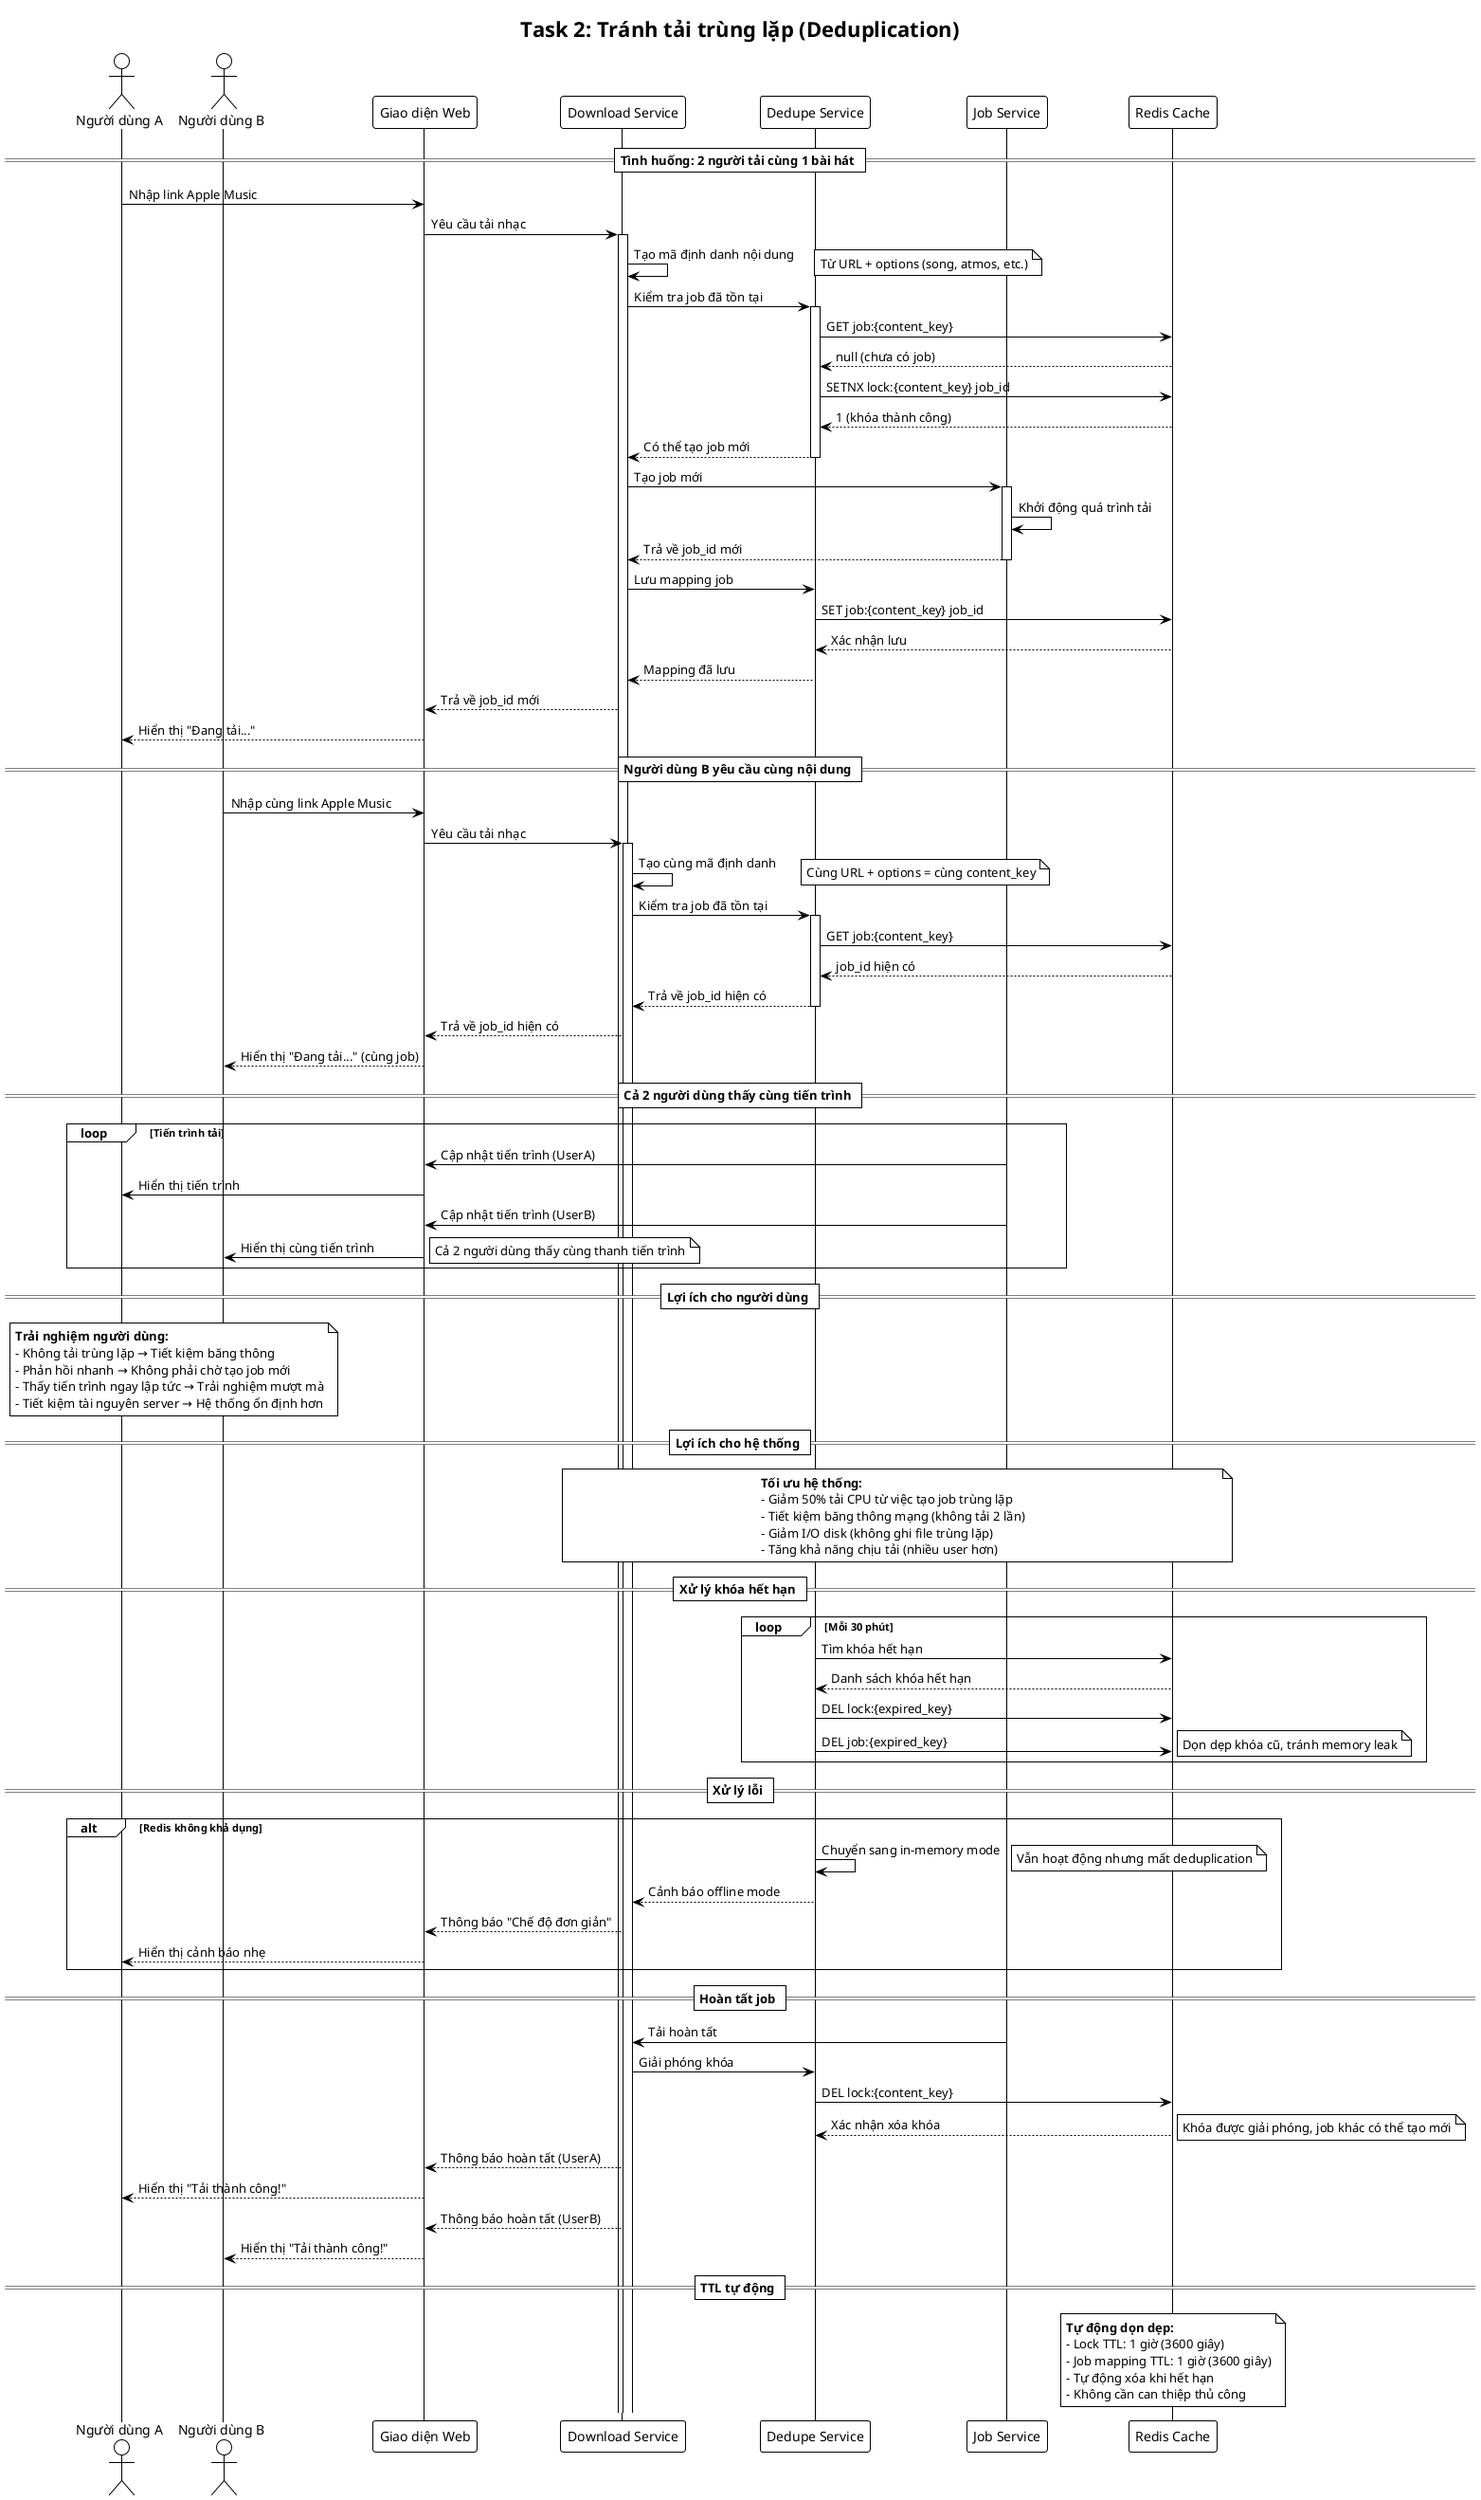@startuml Task2_Deduplication
!theme plain
title Task 2: Tránh tải trùng lặp (Deduplication)

actor "Người dùng A" as UserA
actor "Người dùng B" as UserB
participant "Giao diện Web" as Frontend
participant "Download Service" as DownloadService
participant "Dedupe Service" as DedupeService
participant "Job Service" as JobService
participant "Redis Cache" as Redis

== Tình huống: 2 người tải cùng 1 bài hát ==

UserA -> Frontend: Nhập link Apple Music
Frontend -> DownloadService: Yêu cầu tải nhạc
activate DownloadService

DownloadService -> DownloadService: Tạo mã định danh nội dung
note right: Từ URL + options (song, atmos, etc.)

DownloadService -> DedupeService: Kiểm tra job đã tồn tại
activate DedupeService
DedupeService -> Redis: GET job:{content_key}
Redis --> DedupeService: null (chưa có job)
DedupeService -> Redis: SETNX lock:{content_key} job_id
Redis --> DedupeService: 1 (khóa thành công)
DedupeService --> DownloadService: Có thể tạo job mới
deactivate DedupeService

DownloadService -> JobService: Tạo job mới
activate JobService
JobService -> JobService: Khởi động quá trình tải
JobService --> DownloadService: Trả về job_id mới
deactivate JobService

DownloadService -> DedupeService: Lưu mapping job
DedupeService -> Redis: SET job:{content_key} job_id
Redis --> DedupeService: Xác nhận lưu
DedupeService --> DownloadService: Mapping đã lưu
DownloadService --> Frontend: Trả về job_id mới
Frontend --> UserA: Hiển thị "Đang tải..."

== Người dùng B yêu cầu cùng nội dung ==

UserB -> Frontend: Nhập cùng link Apple Music
Frontend -> DownloadService: Yêu cầu tải nhạc
activate DownloadService

DownloadService -> DownloadService: Tạo cùng mã định danh
note right: Cùng URL + options = cùng content_key

DownloadService -> DedupeService: Kiểm tra job đã tồn tại
activate DedupeService
DedupeService -> Redis: GET job:{content_key}
Redis --> DedupeService: job_id hiện có
DedupeService --> DownloadService: Trả về job_id hiện có
deactivate DedupeService

DownloadService --> Frontend: Trả về job_id hiện có
Frontend --> UserB: Hiển thị "Đang tải..." (cùng job)

== Cả 2 người dùng thấy cùng tiến trình ==

loop Tiến trình tải
    JobService -> Frontend: Cập nhật tiến trình (UserA)
    Frontend -> UserA: Hiển thị tiến trình
    
    JobService -> Frontend: Cập nhật tiến trình (UserB)
    Frontend -> UserB: Hiển thị cùng tiến trình
    note right: Cả 2 người dùng thấy cùng thanh tiến trình
end

== Lợi ích cho người dùng ==

note over UserA, UserB
  **Trải nghiệm người dùng:**
  - Không tải trùng lặp → Tiết kiệm băng thông
  - Phản hồi nhanh → Không phải chờ tạo job mới
  - Thấy tiến trình ngay lập tức → Trải nghiệm mượt mà
  - Tiết kiệm tài nguyên server → Hệ thống ổn định hơn
end note

== Lợi ích cho hệ thống ==

note over DownloadService, Redis
  **Tối ưu hệ thống:**
  - Giảm 50% tải CPU từ việc tạo job trùng lặp
  - Tiết kiệm băng thông mạng (không tải 2 lần)
  - Giảm I/O disk (không ghi file trùng lặp)
  - Tăng khả năng chịu tải (nhiều user hơn)
end note

== Xử lý khóa hết hạn ==

loop Mỗi 30 phút
    DedupeService -> Redis: Tìm khóa hết hạn
    Redis --> DedupeService: Danh sách khóa hết hạn
    DedupeService -> Redis: DEL lock:{expired_key}
    DedupeService -> Redis: DEL job:{expired_key}
    note right: Dọn dẹp khóa cũ, tránh memory leak
end

== Xử lý lỗi ==

alt Redis không khả dụng
    DedupeService -> DedupeService: Chuyển sang in-memory mode
    note right: Vẫn hoạt động nhưng mất deduplication
    DedupeService --> DownloadService: Cảnh báo offline mode
    DownloadService --> Frontend: Thông báo "Chế độ đơn giản"
    Frontend --> UserA: Hiển thị cảnh báo nhẹ
end

== Hoàn tất job ==

JobService -> DownloadService: Tải hoàn tất
DownloadService -> DedupeService: Giải phóng khóa
DedupeService -> Redis: DEL lock:{content_key}
Redis --> DedupeService: Xác nhận xóa khóa
note right: Khóa được giải phóng, job khác có thể tạo mới

DownloadService --> Frontend: Thông báo hoàn tất (UserA)
Frontend --> UserA: Hiển thị "Tải thành công!"

DownloadService --> Frontend: Thông báo hoàn tất (UserB)
Frontend --> UserB: Hiển thị "Tải thành công!"

== TTL tự động ==

note over Redis
  **Tự động dọn dẹp:**
  - Lock TTL: 1 giờ (3600 giây)
  - Job mapping TTL: 1 giờ (3600 giây)
  - Tự động xóa khi hết hạn
  - Không cần can thiệp thủ công
end note

@enduml